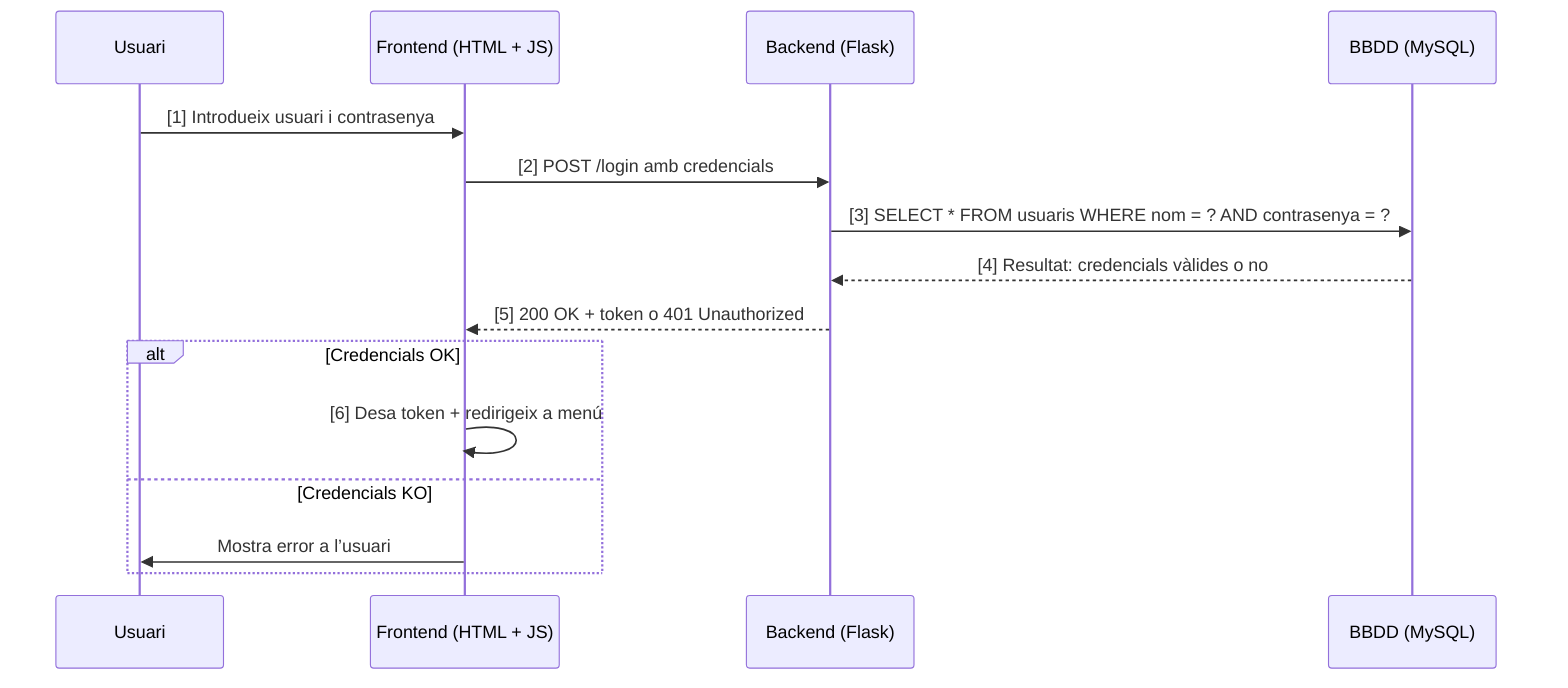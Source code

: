 sequenceDiagram
    participant Usuari
    participant Frontend as Frontend (HTML + JS)
    participant Backend as Backend (Flask)
    participant BBDD as BBDD (MySQL)

    Usuari->>Frontend: [1] Introdueix usuari i contrasenya
    Frontend->>Backend: [2] POST /login amb credencials
    Backend->>BBDD: [3] SELECT * FROM usuaris WHERE nom = ? AND contrasenya = ?
    BBDD-->>Backend: [4] Resultat: credencials vàlides o no
    Backend-->>Frontend: [5] 200 OK + token  o  401 Unauthorized
    alt Credencials OK
        Frontend->>Frontend: [6] Desa token + redirigeix a menú
    else Credencials KO
        Frontend->>Usuari: Mostra error a l’usuari
    end